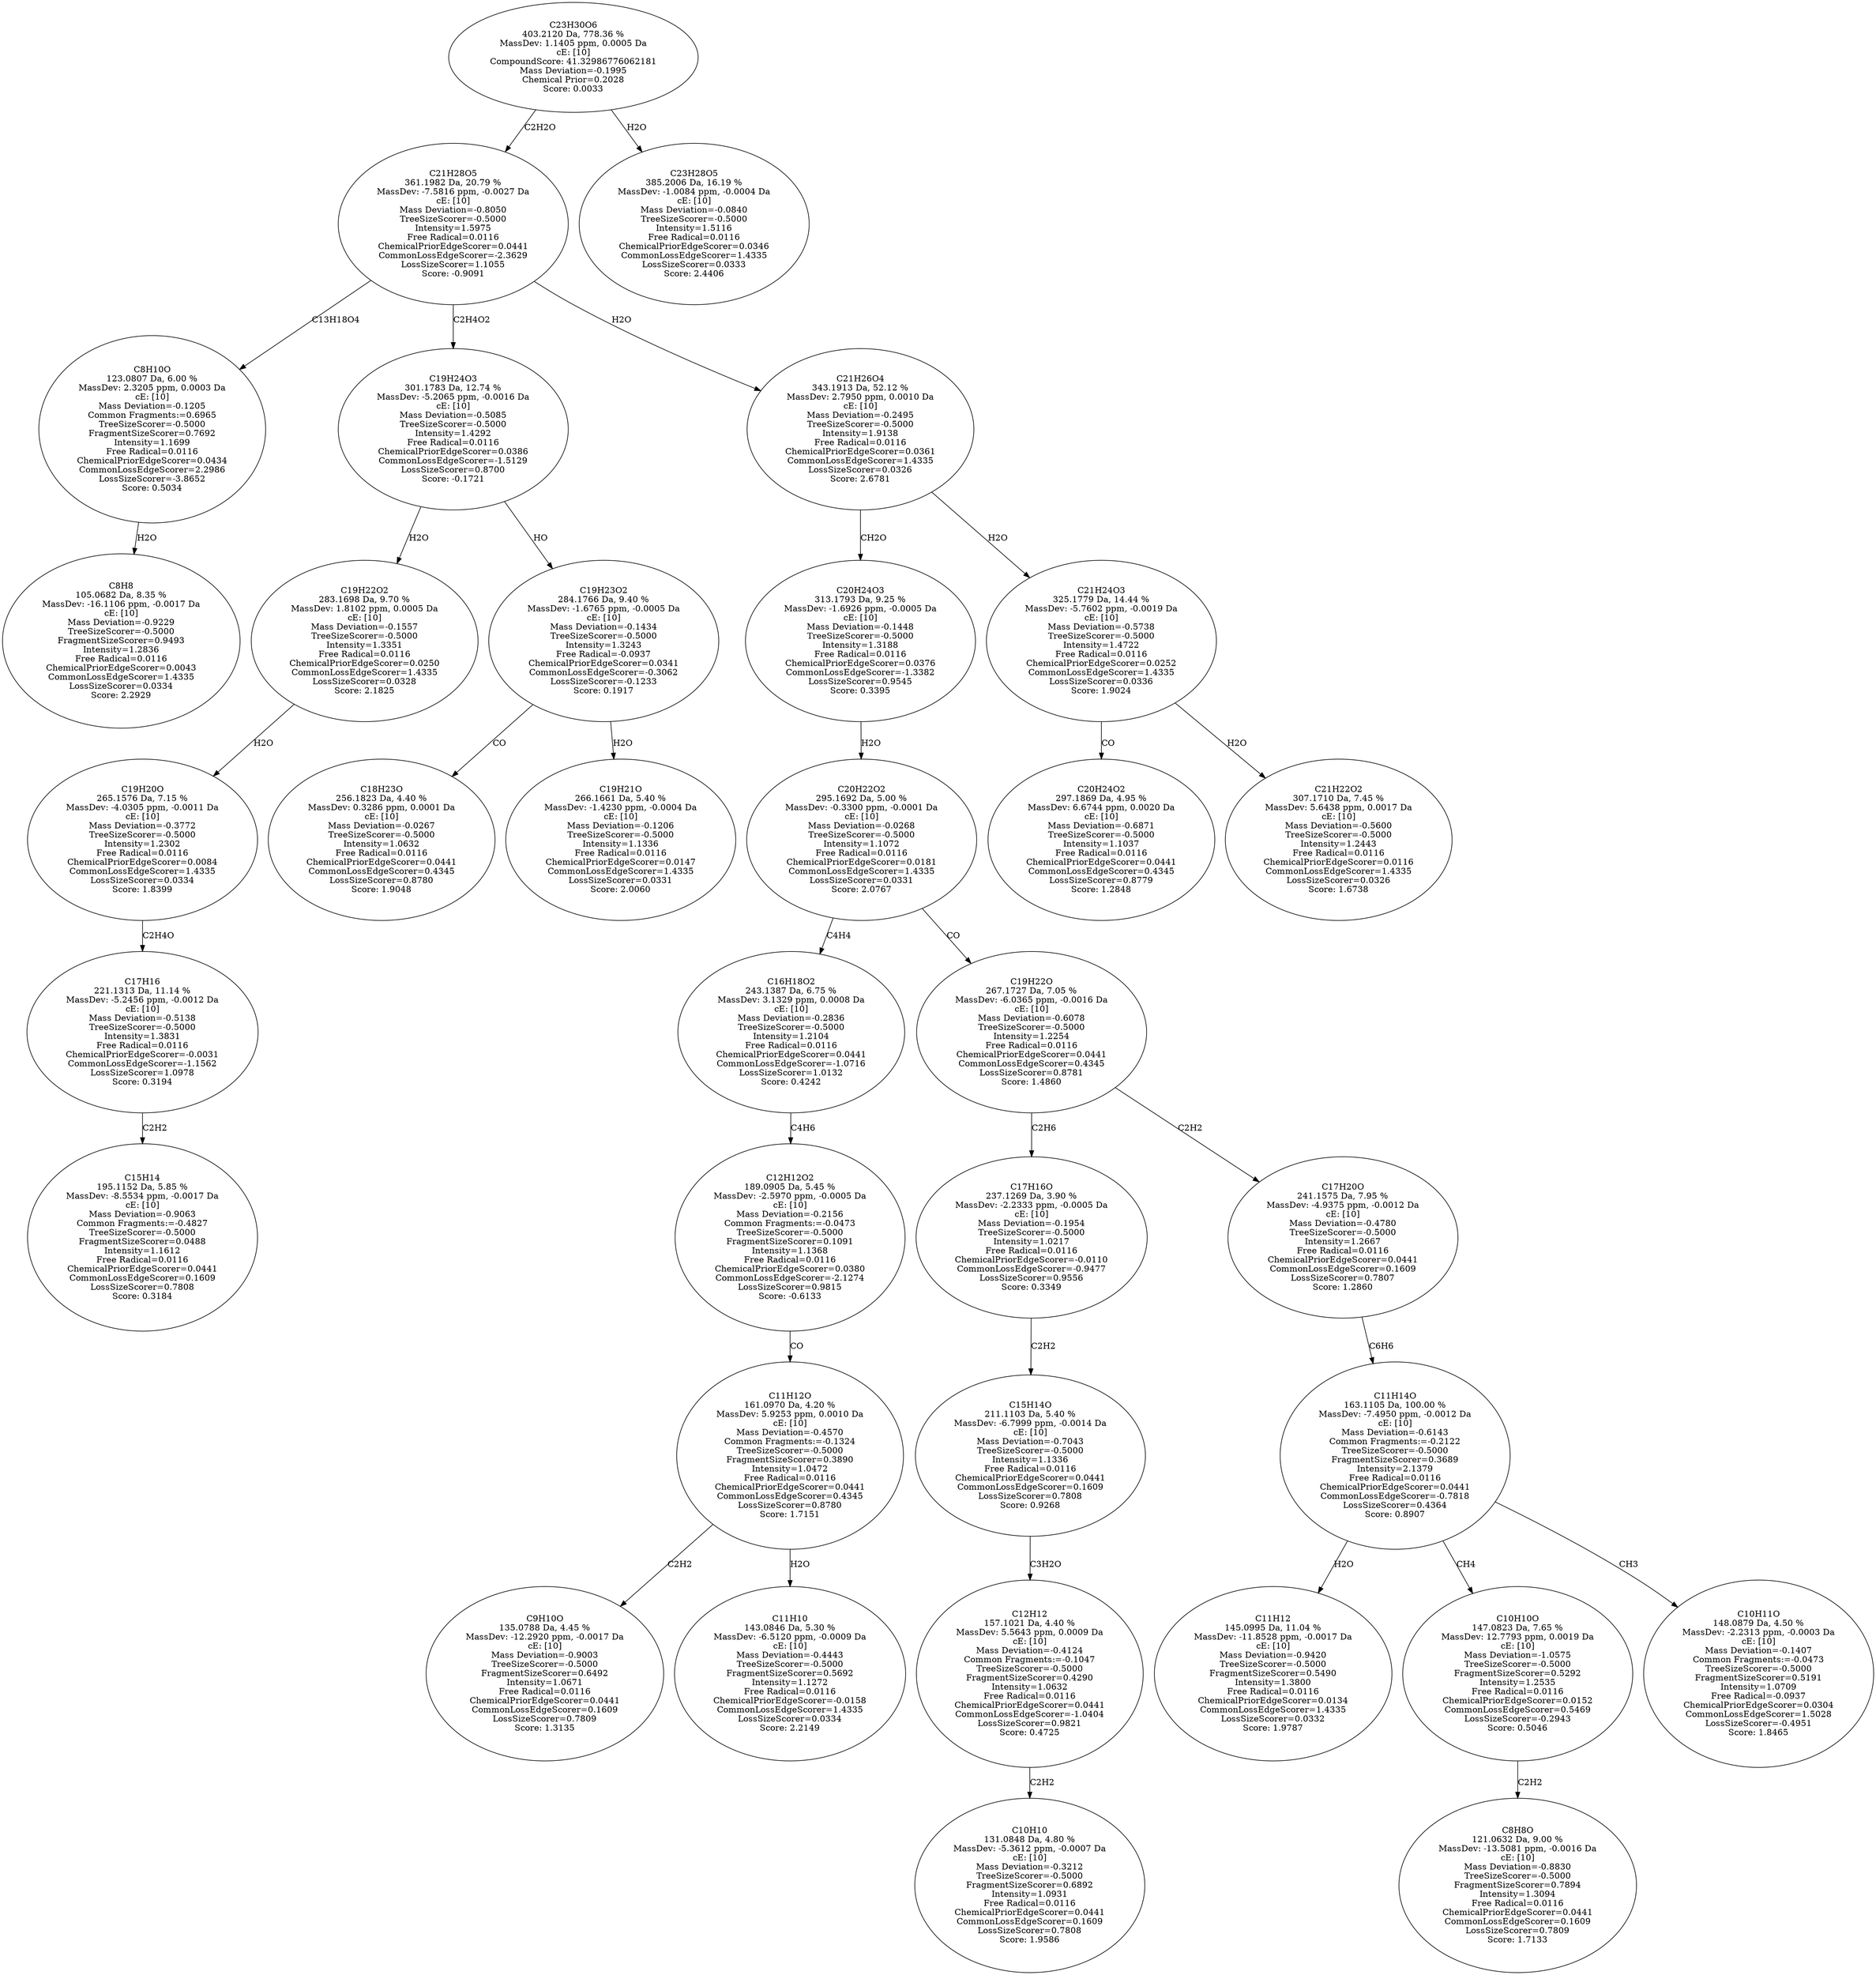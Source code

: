 strict digraph {
v1 [label="C8H8\n105.0682 Da, 8.35 %\nMassDev: -16.1106 ppm, -0.0017 Da\ncE: [10]\nMass Deviation=-0.9229\nTreeSizeScorer=-0.5000\nFragmentSizeScorer=0.9493\nIntensity=1.2836\nFree Radical=0.0116\nChemicalPriorEdgeScorer=0.0043\nCommonLossEdgeScorer=1.4335\nLossSizeScorer=0.0334\nScore: 2.2929"];
v2 [label="C8H10O\n123.0807 Da, 6.00 %\nMassDev: 2.3205 ppm, 0.0003 Da\ncE: [10]\nMass Deviation=-0.1205\nCommon Fragments:=0.6965\nTreeSizeScorer=-0.5000\nFragmentSizeScorer=0.7692\nIntensity=1.1699\nFree Radical=0.0116\nChemicalPriorEdgeScorer=0.0434\nCommonLossEdgeScorer=2.2986\nLossSizeScorer=-3.8652\nScore: 0.5034"];
v3 [label="C15H14\n195.1152 Da, 5.85 %\nMassDev: -8.5534 ppm, -0.0017 Da\ncE: [10]\nMass Deviation=-0.9063\nCommon Fragments:=-0.4827\nTreeSizeScorer=-0.5000\nFragmentSizeScorer=0.0488\nIntensity=1.1612\nFree Radical=0.0116\nChemicalPriorEdgeScorer=0.0441\nCommonLossEdgeScorer=0.1609\nLossSizeScorer=0.7808\nScore: 0.3184"];
v4 [label="C17H16\n221.1313 Da, 11.14 %\nMassDev: -5.2456 ppm, -0.0012 Da\ncE: [10]\nMass Deviation=-0.5138\nTreeSizeScorer=-0.5000\nIntensity=1.3831\nFree Radical=0.0116\nChemicalPriorEdgeScorer=-0.0031\nCommonLossEdgeScorer=-1.1562\nLossSizeScorer=1.0978\nScore: 0.3194"];
v5 [label="C19H20O\n265.1576 Da, 7.15 %\nMassDev: -4.0305 ppm, -0.0011 Da\ncE: [10]\nMass Deviation=-0.3772\nTreeSizeScorer=-0.5000\nIntensity=1.2302\nFree Radical=0.0116\nChemicalPriorEdgeScorer=0.0084\nCommonLossEdgeScorer=1.4335\nLossSizeScorer=0.0334\nScore: 1.8399"];
v6 [label="C19H22O2\n283.1698 Da, 9.70 %\nMassDev: 1.8102 ppm, 0.0005 Da\ncE: [10]\nMass Deviation=-0.1557\nTreeSizeScorer=-0.5000\nIntensity=1.3351\nFree Radical=0.0116\nChemicalPriorEdgeScorer=0.0250\nCommonLossEdgeScorer=1.4335\nLossSizeScorer=0.0328\nScore: 2.1825"];
v7 [label="C18H23O\n256.1823 Da, 4.40 %\nMassDev: 0.3286 ppm, 0.0001 Da\ncE: [10]\nMass Deviation=-0.0267\nTreeSizeScorer=-0.5000\nIntensity=1.0632\nFree Radical=0.0116\nChemicalPriorEdgeScorer=0.0441\nCommonLossEdgeScorer=0.4345\nLossSizeScorer=0.8780\nScore: 1.9048"];
v8 [label="C19H21O\n266.1661 Da, 5.40 %\nMassDev: -1.4230 ppm, -0.0004 Da\ncE: [10]\nMass Deviation=-0.1206\nTreeSizeScorer=-0.5000\nIntensity=1.1336\nFree Radical=0.0116\nChemicalPriorEdgeScorer=0.0147\nCommonLossEdgeScorer=1.4335\nLossSizeScorer=0.0331\nScore: 2.0060"];
v9 [label="C19H23O2\n284.1766 Da, 9.40 %\nMassDev: -1.6765 ppm, -0.0005 Da\ncE: [10]\nMass Deviation=-0.1434\nTreeSizeScorer=-0.5000\nIntensity=1.3243\nFree Radical=-0.0937\nChemicalPriorEdgeScorer=0.0341\nCommonLossEdgeScorer=-0.3062\nLossSizeScorer=-0.1233\nScore: 0.1917"];
v10 [label="C19H24O3\n301.1783 Da, 12.74 %\nMassDev: -5.2065 ppm, -0.0016 Da\ncE: [10]\nMass Deviation=-0.5085\nTreeSizeScorer=-0.5000\nIntensity=1.4292\nFree Radical=0.0116\nChemicalPriorEdgeScorer=0.0386\nCommonLossEdgeScorer=-1.5129\nLossSizeScorer=0.8700\nScore: -0.1721"];
v11 [label="C9H10O\n135.0788 Da, 4.45 %\nMassDev: -12.2920 ppm, -0.0017 Da\ncE: [10]\nMass Deviation=-0.9003\nTreeSizeScorer=-0.5000\nFragmentSizeScorer=0.6492\nIntensity=1.0671\nFree Radical=0.0116\nChemicalPriorEdgeScorer=0.0441\nCommonLossEdgeScorer=0.1609\nLossSizeScorer=0.7809\nScore: 1.3135"];
v12 [label="C11H10\n143.0846 Da, 5.30 %\nMassDev: -6.5120 ppm, -0.0009 Da\ncE: [10]\nMass Deviation=-0.4443\nTreeSizeScorer=-0.5000\nFragmentSizeScorer=0.5692\nIntensity=1.1272\nFree Radical=0.0116\nChemicalPriorEdgeScorer=-0.0158\nCommonLossEdgeScorer=1.4335\nLossSizeScorer=0.0334\nScore: 2.2149"];
v13 [label="C11H12O\n161.0970 Da, 4.20 %\nMassDev: 5.9253 ppm, 0.0010 Da\ncE: [10]\nMass Deviation=-0.4570\nCommon Fragments:=-0.1324\nTreeSizeScorer=-0.5000\nFragmentSizeScorer=0.3890\nIntensity=1.0472\nFree Radical=0.0116\nChemicalPriorEdgeScorer=0.0441\nCommonLossEdgeScorer=0.4345\nLossSizeScorer=0.8780\nScore: 1.7151"];
v14 [label="C12H12O2\n189.0905 Da, 5.45 %\nMassDev: -2.5970 ppm, -0.0005 Da\ncE: [10]\nMass Deviation=-0.2156\nCommon Fragments:=-0.0473\nTreeSizeScorer=-0.5000\nFragmentSizeScorer=0.1091\nIntensity=1.1368\nFree Radical=0.0116\nChemicalPriorEdgeScorer=0.0380\nCommonLossEdgeScorer=-2.1274\nLossSizeScorer=0.9815\nScore: -0.6133"];
v15 [label="C16H18O2\n243.1387 Da, 6.75 %\nMassDev: 3.1329 ppm, 0.0008 Da\ncE: [10]\nMass Deviation=-0.2836\nTreeSizeScorer=-0.5000\nIntensity=1.2104\nFree Radical=0.0116\nChemicalPriorEdgeScorer=0.0441\nCommonLossEdgeScorer=-1.0716\nLossSizeScorer=1.0132\nScore: 0.4242"];
v16 [label="C10H10\n131.0848 Da, 4.80 %\nMassDev: -5.3612 ppm, -0.0007 Da\ncE: [10]\nMass Deviation=-0.3212\nTreeSizeScorer=-0.5000\nFragmentSizeScorer=0.6892\nIntensity=1.0931\nFree Radical=0.0116\nChemicalPriorEdgeScorer=0.0441\nCommonLossEdgeScorer=0.1609\nLossSizeScorer=0.7808\nScore: 1.9586"];
v17 [label="C12H12\n157.1021 Da, 4.40 %\nMassDev: 5.5643 ppm, 0.0009 Da\ncE: [10]\nMass Deviation=-0.4124\nCommon Fragments:=-0.1047\nTreeSizeScorer=-0.5000\nFragmentSizeScorer=0.4290\nIntensity=1.0632\nFree Radical=0.0116\nChemicalPriorEdgeScorer=0.0441\nCommonLossEdgeScorer=-1.0404\nLossSizeScorer=0.9821\nScore: 0.4725"];
v18 [label="C15H14O\n211.1103 Da, 5.40 %\nMassDev: -6.7999 ppm, -0.0014 Da\ncE: [10]\nMass Deviation=-0.7043\nTreeSizeScorer=-0.5000\nIntensity=1.1336\nFree Radical=0.0116\nChemicalPriorEdgeScorer=0.0441\nCommonLossEdgeScorer=0.1609\nLossSizeScorer=0.7808\nScore: 0.9268"];
v19 [label="C17H16O\n237.1269 Da, 3.90 %\nMassDev: -2.2333 ppm, -0.0005 Da\ncE: [10]\nMass Deviation=-0.1954\nTreeSizeScorer=-0.5000\nIntensity=1.0217\nFree Radical=0.0116\nChemicalPriorEdgeScorer=-0.0110\nCommonLossEdgeScorer=-0.9477\nLossSizeScorer=0.9556\nScore: 0.3349"];
v20 [label="C11H12\n145.0995 Da, 11.04 %\nMassDev: -11.8528 ppm, -0.0017 Da\ncE: [10]\nMass Deviation=-0.9420\nTreeSizeScorer=-0.5000\nFragmentSizeScorer=0.5490\nIntensity=1.3800\nFree Radical=0.0116\nChemicalPriorEdgeScorer=0.0134\nCommonLossEdgeScorer=1.4335\nLossSizeScorer=0.0332\nScore: 1.9787"];
v21 [label="C8H8O\n121.0632 Da, 9.00 %\nMassDev: -13.5081 ppm, -0.0016 Da\ncE: [10]\nMass Deviation=-0.8830\nTreeSizeScorer=-0.5000\nFragmentSizeScorer=0.7894\nIntensity=1.3094\nFree Radical=0.0116\nChemicalPriorEdgeScorer=0.0441\nCommonLossEdgeScorer=0.1609\nLossSizeScorer=0.7809\nScore: 1.7133"];
v22 [label="C10H10O\n147.0823 Da, 7.65 %\nMassDev: 12.7793 ppm, 0.0019 Da\ncE: [10]\nMass Deviation=-1.0575\nTreeSizeScorer=-0.5000\nFragmentSizeScorer=0.5292\nIntensity=1.2535\nFree Radical=0.0116\nChemicalPriorEdgeScorer=0.0152\nCommonLossEdgeScorer=0.5469\nLossSizeScorer=-0.2943\nScore: 0.5046"];
v23 [label="C10H11O\n148.0879 Da, 4.50 %\nMassDev: -2.2313 ppm, -0.0003 Da\ncE: [10]\nMass Deviation=-0.1407\nCommon Fragments:=-0.0473\nTreeSizeScorer=-0.5000\nFragmentSizeScorer=0.5191\nIntensity=1.0709\nFree Radical=-0.0937\nChemicalPriorEdgeScorer=0.0304\nCommonLossEdgeScorer=1.5028\nLossSizeScorer=-0.4951\nScore: 1.8465"];
v24 [label="C11H14O\n163.1105 Da, 100.00 %\nMassDev: -7.4950 ppm, -0.0012 Da\ncE: [10]\nMass Deviation=-0.6143\nCommon Fragments:=-0.2122\nTreeSizeScorer=-0.5000\nFragmentSizeScorer=0.3689\nIntensity=2.1379\nFree Radical=0.0116\nChemicalPriorEdgeScorer=0.0441\nCommonLossEdgeScorer=-0.7818\nLossSizeScorer=0.4364\nScore: 0.8907"];
v25 [label="C17H20O\n241.1575 Da, 7.95 %\nMassDev: -4.9375 ppm, -0.0012 Da\ncE: [10]\nMass Deviation=-0.4780\nTreeSizeScorer=-0.5000\nIntensity=1.2667\nFree Radical=0.0116\nChemicalPriorEdgeScorer=0.0441\nCommonLossEdgeScorer=0.1609\nLossSizeScorer=0.7807\nScore: 1.2860"];
v26 [label="C19H22O\n267.1727 Da, 7.05 %\nMassDev: -6.0365 ppm, -0.0016 Da\ncE: [10]\nMass Deviation=-0.6078\nTreeSizeScorer=-0.5000\nIntensity=1.2254\nFree Radical=0.0116\nChemicalPriorEdgeScorer=0.0441\nCommonLossEdgeScorer=0.4345\nLossSizeScorer=0.8781\nScore: 1.4860"];
v27 [label="C20H22O2\n295.1692 Da, 5.00 %\nMassDev: -0.3300 ppm, -0.0001 Da\ncE: [10]\nMass Deviation=-0.0268\nTreeSizeScorer=-0.5000\nIntensity=1.1072\nFree Radical=0.0116\nChemicalPriorEdgeScorer=0.0181\nCommonLossEdgeScorer=1.4335\nLossSizeScorer=0.0331\nScore: 2.0767"];
v28 [label="C20H24O3\n313.1793 Da, 9.25 %\nMassDev: -1.6926 ppm, -0.0005 Da\ncE: [10]\nMass Deviation=-0.1448\nTreeSizeScorer=-0.5000\nIntensity=1.3188\nFree Radical=0.0116\nChemicalPriorEdgeScorer=0.0376\nCommonLossEdgeScorer=-1.3382\nLossSizeScorer=0.9545\nScore: 0.3395"];
v29 [label="C20H24O2\n297.1869 Da, 4.95 %\nMassDev: 6.6744 ppm, 0.0020 Da\ncE: [10]\nMass Deviation=-0.6871\nTreeSizeScorer=-0.5000\nIntensity=1.1037\nFree Radical=0.0116\nChemicalPriorEdgeScorer=0.0441\nCommonLossEdgeScorer=0.4345\nLossSizeScorer=0.8779\nScore: 1.2848"];
v30 [label="C21H22O2\n307.1710 Da, 7.45 %\nMassDev: 5.6438 ppm, 0.0017 Da\ncE: [10]\nMass Deviation=-0.5600\nTreeSizeScorer=-0.5000\nIntensity=1.2443\nFree Radical=0.0116\nChemicalPriorEdgeScorer=0.0116\nCommonLossEdgeScorer=1.4335\nLossSizeScorer=0.0326\nScore: 1.6738"];
v31 [label="C21H24O3\n325.1779 Da, 14.44 %\nMassDev: -5.7602 ppm, -0.0019 Da\ncE: [10]\nMass Deviation=-0.5738\nTreeSizeScorer=-0.5000\nIntensity=1.4722\nFree Radical=0.0116\nChemicalPriorEdgeScorer=0.0252\nCommonLossEdgeScorer=1.4335\nLossSizeScorer=0.0336\nScore: 1.9024"];
v32 [label="C21H26O4\n343.1913 Da, 52.12 %\nMassDev: 2.7950 ppm, 0.0010 Da\ncE: [10]\nMass Deviation=-0.2495\nTreeSizeScorer=-0.5000\nIntensity=1.9138\nFree Radical=0.0116\nChemicalPriorEdgeScorer=0.0361\nCommonLossEdgeScorer=1.4335\nLossSizeScorer=0.0326\nScore: 2.6781"];
v33 [label="C21H28O5\n361.1982 Da, 20.79 %\nMassDev: -7.5816 ppm, -0.0027 Da\ncE: [10]\nMass Deviation=-0.8050\nTreeSizeScorer=-0.5000\nIntensity=1.5975\nFree Radical=0.0116\nChemicalPriorEdgeScorer=0.0441\nCommonLossEdgeScorer=-2.3629\nLossSizeScorer=1.1055\nScore: -0.9091"];
v34 [label="C23H28O5\n385.2006 Da, 16.19 %\nMassDev: -1.0084 ppm, -0.0004 Da\ncE: [10]\nMass Deviation=-0.0840\nTreeSizeScorer=-0.5000\nIntensity=1.5116\nFree Radical=0.0116\nChemicalPriorEdgeScorer=0.0346\nCommonLossEdgeScorer=1.4335\nLossSizeScorer=0.0333\nScore: 2.4406"];
v35 [label="C23H30O6\n403.2120 Da, 778.36 %\nMassDev: 1.1405 ppm, 0.0005 Da\ncE: [10]\nCompoundScore: 41.32986776062181\nMass Deviation=-0.1995\nChemical Prior=0.2028\nScore: 0.0033"];
v2 -> v1 [label="H2O"];
v33 -> v2 [label="C13H18O4"];
v4 -> v3 [label="C2H2"];
v5 -> v4 [label="C2H4O"];
v6 -> v5 [label="H2O"];
v10 -> v6 [label="H2O"];
v9 -> v7 [label="CO"];
v9 -> v8 [label="H2O"];
v10 -> v9 [label="HO"];
v33 -> v10 [label="C2H4O2"];
v13 -> v11 [label="C2H2"];
v13 -> v12 [label="H2O"];
v14 -> v13 [label="CO"];
v15 -> v14 [label="C4H6"];
v27 -> v15 [label="C4H4"];
v17 -> v16 [label="C2H2"];
v18 -> v17 [label="C3H2O"];
v19 -> v18 [label="C2H2"];
v26 -> v19 [label="C2H6"];
v24 -> v20 [label="H2O"];
v22 -> v21 [label="C2H2"];
v24 -> v22 [label="CH4"];
v24 -> v23 [label="CH3"];
v25 -> v24 [label="C6H6"];
v26 -> v25 [label="C2H2"];
v27 -> v26 [label="CO"];
v28 -> v27 [label="H2O"];
v32 -> v28 [label="CH2O"];
v31 -> v29 [label="CO"];
v31 -> v30 [label="H2O"];
v32 -> v31 [label="H2O"];
v33 -> v32 [label="H2O"];
v35 -> v33 [label="C2H2O"];
v35 -> v34 [label="H2O"];
}